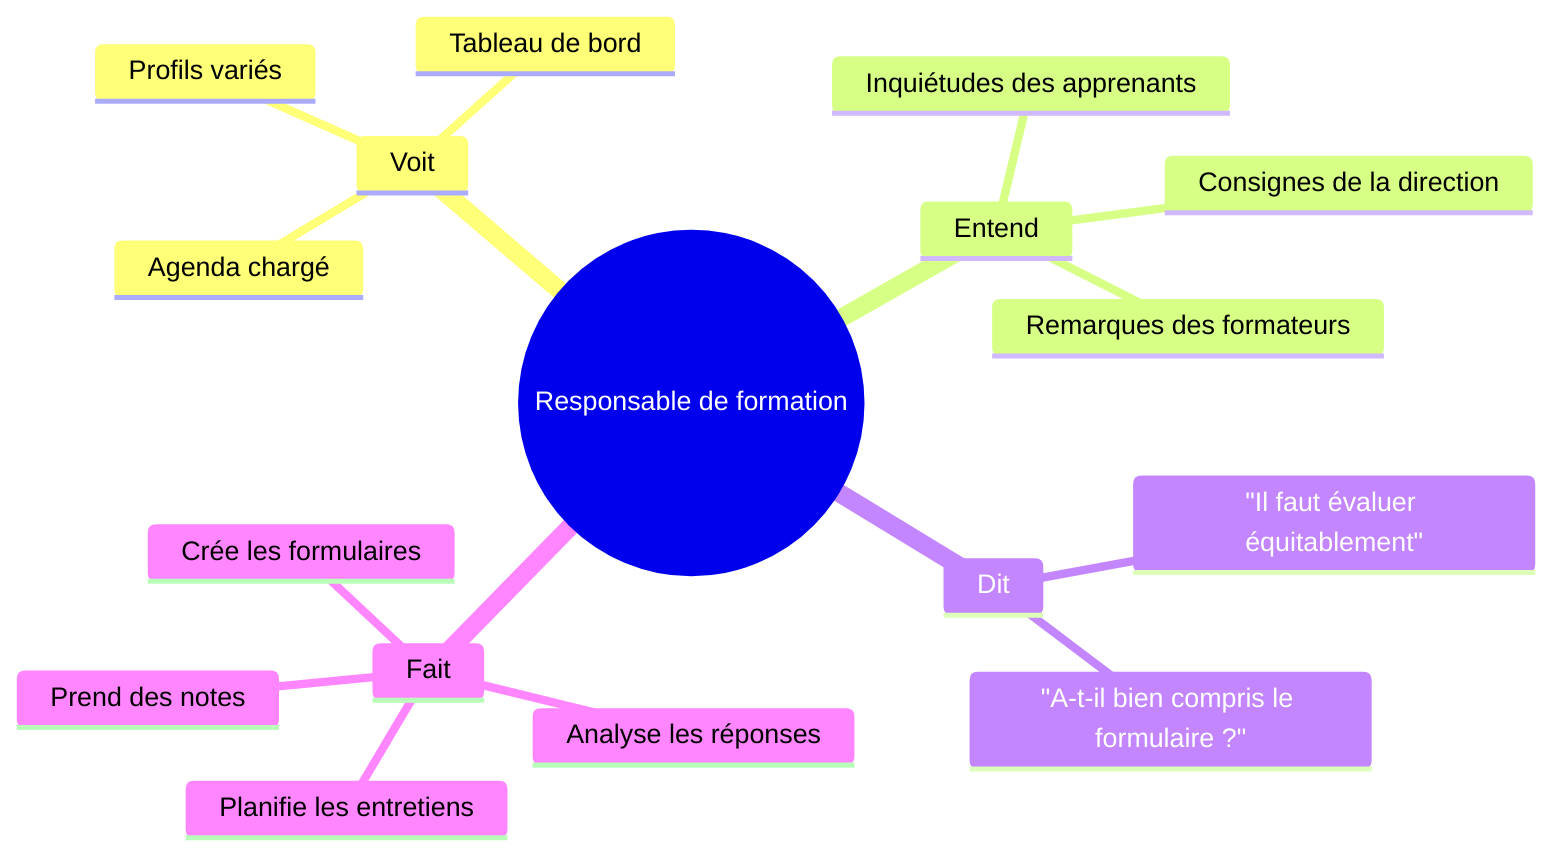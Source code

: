 mindmap
  root((Responsable de formation))
    Voit
      Agenda chargé
      Profils variés
      Tableau de bord
    Entend
      Consignes de la direction
      Remarques des formateurs
      Inquiétudes des apprenants
    Dit
      "Il faut évaluer équitablement"
      "A-t-il bien compris le formulaire ?"
    Fait
      Planifie les entretiens
      Crée les formulaires
      Analyse les réponses
      Prend des notes